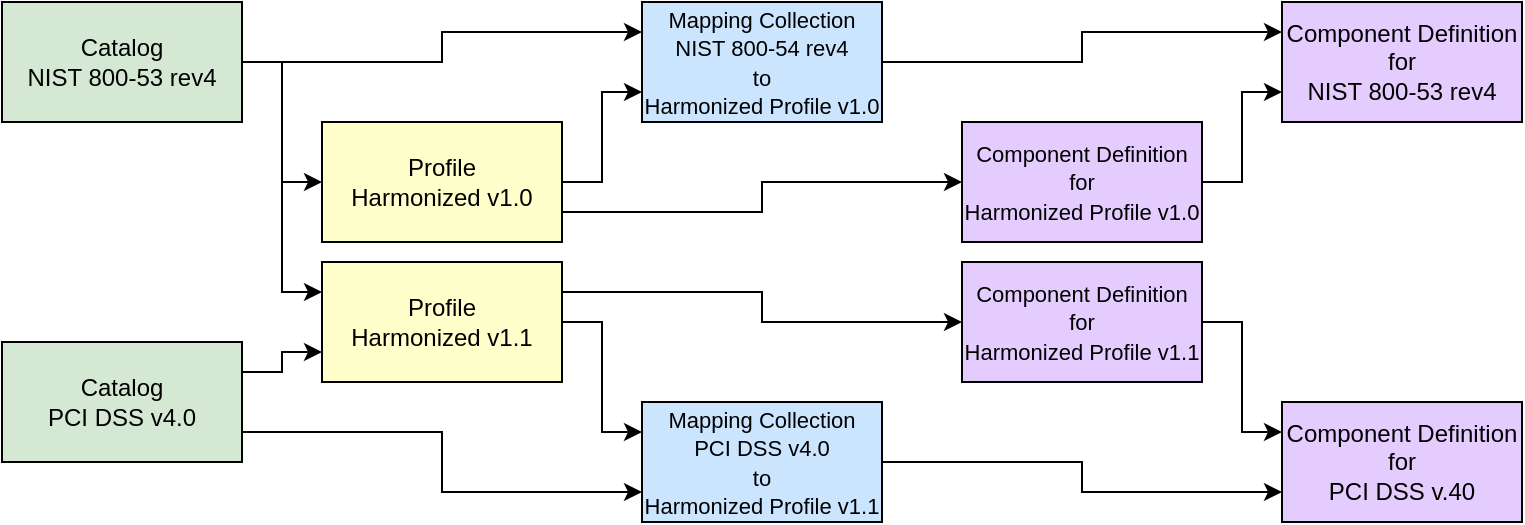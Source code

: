 <mxfile version="26.2.2">
  <diagram name="Page-1" id="fqr8Yv4XvI-oO5mWE29O">
    <mxGraphModel dx="1171" dy="594" grid="1" gridSize="10" guides="1" tooltips="1" connect="1" arrows="1" fold="1" page="1" pageScale="1" pageWidth="850" pageHeight="1100" math="0" shadow="0">
      <root>
        <mxCell id="0" />
        <mxCell id="1" parent="0" />
        <mxCell id="nDKpwrWWqsDWI-ISRtpq-1" style="edgeStyle=orthogonalEdgeStyle;rounded=0;orthogonalLoop=1;jettySize=auto;html=1;exitX=1;exitY=0.5;exitDx=0;exitDy=0;entryX=0;entryY=0.5;entryDx=0;entryDy=0;" edge="1" parent="1" source="y7aGNx3RBrHRcViogRkv-4" target="y7aGNx3RBrHRcViogRkv-5">
          <mxGeometry relative="1" as="geometry" />
        </mxCell>
        <mxCell id="nDKpwrWWqsDWI-ISRtpq-4" style="edgeStyle=orthogonalEdgeStyle;rounded=0;orthogonalLoop=1;jettySize=auto;html=1;exitX=1;exitY=0.5;exitDx=0;exitDy=0;entryX=0;entryY=0.25;entryDx=0;entryDy=0;" edge="1" parent="1" source="y7aGNx3RBrHRcViogRkv-4" target="nDKpwrWWqsDWI-ISRtpq-3">
          <mxGeometry relative="1" as="geometry" />
        </mxCell>
        <mxCell id="nDKpwrWWqsDWI-ISRtpq-6" style="edgeStyle=orthogonalEdgeStyle;rounded=0;orthogonalLoop=1;jettySize=auto;html=1;exitX=1;exitY=0.5;exitDx=0;exitDy=0;entryX=0;entryY=0.25;entryDx=0;entryDy=0;" edge="1" parent="1" source="y7aGNx3RBrHRcViogRkv-4" target="y7aGNx3RBrHRcViogRkv-7">
          <mxGeometry relative="1" as="geometry" />
        </mxCell>
        <mxCell id="y7aGNx3RBrHRcViogRkv-4" value="Catalog&lt;div&gt;NIST 800-53 rev4&lt;/div&gt;" style="rounded=0;whiteSpace=wrap;html=1;fillColor=#D5E8D4;" parent="1" vertex="1">
          <mxGeometry x="40" y="80" width="120" height="60" as="geometry" />
        </mxCell>
        <mxCell id="nDKpwrWWqsDWI-ISRtpq-7" style="edgeStyle=orthogonalEdgeStyle;rounded=0;orthogonalLoop=1;jettySize=auto;html=1;exitX=1;exitY=0.5;exitDx=0;exitDy=0;entryX=0;entryY=0.75;entryDx=0;entryDy=0;" edge="1" parent="1" source="y7aGNx3RBrHRcViogRkv-5" target="y7aGNx3RBrHRcViogRkv-7">
          <mxGeometry relative="1" as="geometry" />
        </mxCell>
        <mxCell id="nDKpwrWWqsDWI-ISRtpq-13" style="edgeStyle=orthogonalEdgeStyle;rounded=0;orthogonalLoop=1;jettySize=auto;html=1;exitX=1;exitY=0.75;exitDx=0;exitDy=0;entryX=0;entryY=0.5;entryDx=0;entryDy=0;" edge="1" parent="1" source="y7aGNx3RBrHRcViogRkv-5" target="nDKpwrWWqsDWI-ISRtpq-12">
          <mxGeometry relative="1" as="geometry" />
        </mxCell>
        <mxCell id="y7aGNx3RBrHRcViogRkv-5" value="Profile&lt;div&gt;Harmonized v1.0&lt;/div&gt;" style="rounded=0;whiteSpace=wrap;html=1;fillColor=#FFFFCC;" parent="1" vertex="1">
          <mxGeometry x="200" y="140" width="120" height="60" as="geometry" />
        </mxCell>
        <mxCell id="nDKpwrWWqsDWI-ISRtpq-17" style="edgeStyle=orthogonalEdgeStyle;rounded=0;orthogonalLoop=1;jettySize=auto;html=1;exitX=1;exitY=0.5;exitDx=0;exitDy=0;entryX=0;entryY=0.25;entryDx=0;entryDy=0;" edge="1" parent="1" source="y7aGNx3RBrHRcViogRkv-7" target="nDKpwrWWqsDWI-ISRtpq-16">
          <mxGeometry relative="1" as="geometry" />
        </mxCell>
        <mxCell id="y7aGNx3RBrHRcViogRkv-7" value="&lt;font style=&quot;font-size: 11px;&quot;&gt;Mapping Collection&lt;/font&gt;&lt;div&gt;&lt;font style=&quot;font-size: 11px;&quot;&gt;NIST 800-54 rev4&lt;/font&gt;&lt;/div&gt;&lt;div&gt;&lt;font style=&quot;font-size: 11px;&quot;&gt;to&lt;/font&gt;&lt;/div&gt;&lt;div&gt;&lt;font style=&quot;font-size: 11px;&quot;&gt;Harmonized Profile v1.0&lt;/font&gt;&lt;/div&gt;" style="rounded=0;whiteSpace=wrap;html=1;fillColor=#CCE5FF;" parent="1" vertex="1">
          <mxGeometry x="360" y="80" width="120" height="60" as="geometry" />
        </mxCell>
        <mxCell id="nDKpwrWWqsDWI-ISRtpq-8" style="edgeStyle=orthogonalEdgeStyle;rounded=0;orthogonalLoop=1;jettySize=auto;html=1;exitX=1;exitY=0.25;exitDx=0;exitDy=0;entryX=0;entryY=0.75;entryDx=0;entryDy=0;" edge="1" parent="1" source="nDKpwrWWqsDWI-ISRtpq-2" target="nDKpwrWWqsDWI-ISRtpq-3">
          <mxGeometry relative="1" as="geometry" />
        </mxCell>
        <mxCell id="nDKpwrWWqsDWI-ISRtpq-10" style="edgeStyle=orthogonalEdgeStyle;rounded=0;orthogonalLoop=1;jettySize=auto;html=1;exitX=1;exitY=0.75;exitDx=0;exitDy=0;entryX=0;entryY=0.75;entryDx=0;entryDy=0;" edge="1" parent="1" source="nDKpwrWWqsDWI-ISRtpq-2" target="nDKpwrWWqsDWI-ISRtpq-9">
          <mxGeometry relative="1" as="geometry" />
        </mxCell>
        <mxCell id="nDKpwrWWqsDWI-ISRtpq-2" value="Catalog&lt;div&gt;PCI DSS v4.0&lt;/div&gt;" style="rounded=0;whiteSpace=wrap;html=1;fillColor=#D5E8D4;" vertex="1" parent="1">
          <mxGeometry x="40" y="250" width="120" height="60" as="geometry" />
        </mxCell>
        <mxCell id="nDKpwrWWqsDWI-ISRtpq-11" style="edgeStyle=orthogonalEdgeStyle;rounded=0;orthogonalLoop=1;jettySize=auto;html=1;exitX=1;exitY=0.5;exitDx=0;exitDy=0;entryX=0;entryY=0.25;entryDx=0;entryDy=0;" edge="1" parent="1" source="nDKpwrWWqsDWI-ISRtpq-3" target="nDKpwrWWqsDWI-ISRtpq-9">
          <mxGeometry relative="1" as="geometry" />
        </mxCell>
        <mxCell id="nDKpwrWWqsDWI-ISRtpq-15" style="edgeStyle=orthogonalEdgeStyle;rounded=0;orthogonalLoop=1;jettySize=auto;html=1;exitX=1;exitY=0.25;exitDx=0;exitDy=0;entryX=0;entryY=0.5;entryDx=0;entryDy=0;" edge="1" parent="1" source="nDKpwrWWqsDWI-ISRtpq-3" target="nDKpwrWWqsDWI-ISRtpq-14">
          <mxGeometry relative="1" as="geometry" />
        </mxCell>
        <mxCell id="nDKpwrWWqsDWI-ISRtpq-3" value="Profile&lt;div&gt;Harmonized v1.1&lt;/div&gt;" style="rounded=0;whiteSpace=wrap;html=1;fillColor=#FFFFCC;" vertex="1" parent="1">
          <mxGeometry x="200" y="210" width="120" height="60" as="geometry" />
        </mxCell>
        <mxCell id="nDKpwrWWqsDWI-ISRtpq-21" style="edgeStyle=orthogonalEdgeStyle;rounded=0;orthogonalLoop=1;jettySize=auto;html=1;exitX=1;exitY=0.5;exitDx=0;exitDy=0;entryX=0;entryY=0.75;entryDx=0;entryDy=0;" edge="1" parent="1" source="nDKpwrWWqsDWI-ISRtpq-9" target="nDKpwrWWqsDWI-ISRtpq-19">
          <mxGeometry relative="1" as="geometry" />
        </mxCell>
        <mxCell id="nDKpwrWWqsDWI-ISRtpq-9" value="&lt;font style=&quot;font-size: 11px;&quot;&gt;Mapping Collection&lt;/font&gt;&lt;div&gt;&lt;font style=&quot;font-size: 11px;&quot;&gt;PCI DSS v4.0&lt;/font&gt;&lt;/div&gt;&lt;div&gt;&lt;font style=&quot;font-size: 11px;&quot;&gt;to&lt;/font&gt;&lt;/div&gt;&lt;div&gt;&lt;font style=&quot;font-size: 11px;&quot;&gt;Harmonized Profile v1.1&lt;/font&gt;&lt;/div&gt;" style="rounded=0;whiteSpace=wrap;html=1;fillColor=#CCE5FF;" vertex="1" parent="1">
          <mxGeometry x="360" y="280" width="120" height="60" as="geometry" />
        </mxCell>
        <mxCell id="nDKpwrWWqsDWI-ISRtpq-18" style="edgeStyle=orthogonalEdgeStyle;rounded=0;orthogonalLoop=1;jettySize=auto;html=1;exitX=1;exitY=0.5;exitDx=0;exitDy=0;entryX=0;entryY=0.75;entryDx=0;entryDy=0;" edge="1" parent="1" source="nDKpwrWWqsDWI-ISRtpq-12" target="nDKpwrWWqsDWI-ISRtpq-16">
          <mxGeometry relative="1" as="geometry" />
        </mxCell>
        <mxCell id="nDKpwrWWqsDWI-ISRtpq-12" value="&lt;font style=&quot;font-size: 11px;&quot;&gt;Component Definition&lt;/font&gt;&lt;div&gt;&lt;font style=&quot;font-size: 11px;&quot;&gt;for&lt;/font&gt;&lt;/div&gt;&lt;div&gt;&lt;font style=&quot;font-size: 11px;&quot;&gt;Harmonized Profile v1.0&lt;/font&gt;&lt;/div&gt;" style="rounded=0;whiteSpace=wrap;html=1;fillColor=#E5CCFF;" vertex="1" parent="1">
          <mxGeometry x="520" y="140" width="120" height="60" as="geometry" />
        </mxCell>
        <mxCell id="nDKpwrWWqsDWI-ISRtpq-20" style="edgeStyle=orthogonalEdgeStyle;rounded=0;orthogonalLoop=1;jettySize=auto;html=1;exitX=1;exitY=0.5;exitDx=0;exitDy=0;entryX=0;entryY=0.25;entryDx=0;entryDy=0;" edge="1" parent="1" source="nDKpwrWWqsDWI-ISRtpq-14" target="nDKpwrWWqsDWI-ISRtpq-19">
          <mxGeometry relative="1" as="geometry" />
        </mxCell>
        <mxCell id="nDKpwrWWqsDWI-ISRtpq-14" value="&lt;font style=&quot;font-size: 11px;&quot;&gt;Component Definition&lt;/font&gt;&lt;div&gt;&lt;font style=&quot;font-size: 11px;&quot;&gt;for&lt;/font&gt;&lt;/div&gt;&lt;div&gt;&lt;font style=&quot;font-size: 11px;&quot;&gt;Harmonized Profile v1.1&lt;/font&gt;&lt;/div&gt;" style="rounded=0;whiteSpace=wrap;html=1;fillColor=#E5CCFF;" vertex="1" parent="1">
          <mxGeometry x="520" y="210" width="120" height="60" as="geometry" />
        </mxCell>
        <mxCell id="nDKpwrWWqsDWI-ISRtpq-16" value="Component Definition&lt;div&gt;for&lt;/div&gt;&lt;div&gt;NIST 800-53 rev4&lt;/div&gt;" style="rounded=0;whiteSpace=wrap;html=1;fillColor=#E5CCFF;" vertex="1" parent="1">
          <mxGeometry x="680" y="80" width="120" height="60" as="geometry" />
        </mxCell>
        <mxCell id="nDKpwrWWqsDWI-ISRtpq-19" value="Component Definition&lt;div&gt;for&lt;/div&gt;&lt;div&gt;PCI DSS v.40&lt;/div&gt;" style="rounded=0;whiteSpace=wrap;html=1;fillColor=#E5CCFF;" vertex="1" parent="1">
          <mxGeometry x="680" y="280" width="120" height="60" as="geometry" />
        </mxCell>
      </root>
    </mxGraphModel>
  </diagram>
</mxfile>
